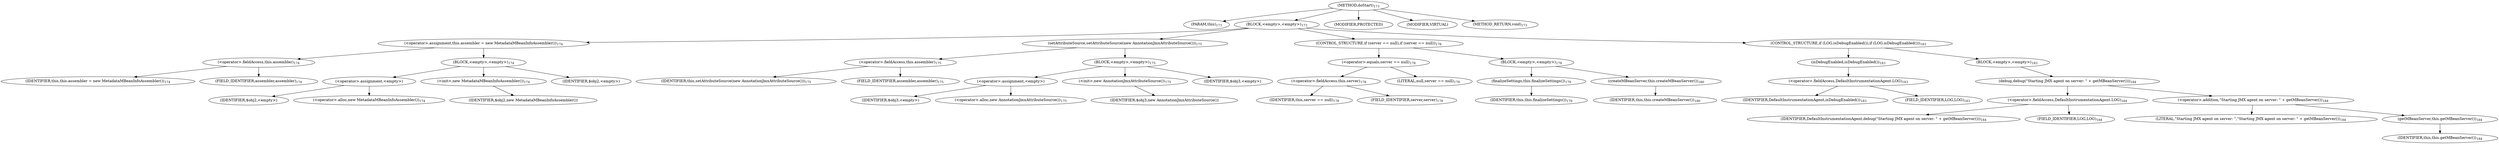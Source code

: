 digraph "doStart" {  
"402" [label = <(METHOD,doStart)<SUB>173</SUB>> ]
"9" [label = <(PARAM,this)<SUB>173</SUB>> ]
"403" [label = <(BLOCK,&lt;empty&gt;,&lt;empty&gt;)<SUB>173</SUB>> ]
"404" [label = <(&lt;operator&gt;.assignment,this.assembler = new MetadataMBeanInfoAssembler())<SUB>174</SUB>> ]
"405" [label = <(&lt;operator&gt;.fieldAccess,this.assembler)<SUB>174</SUB>> ]
"406" [label = <(IDENTIFIER,this,this.assembler = new MetadataMBeanInfoAssembler())<SUB>174</SUB>> ]
"407" [label = <(FIELD_IDENTIFIER,assembler,assembler)<SUB>174</SUB>> ]
"408" [label = <(BLOCK,&lt;empty&gt;,&lt;empty&gt;)<SUB>174</SUB>> ]
"409" [label = <(&lt;operator&gt;.assignment,&lt;empty&gt;)> ]
"410" [label = <(IDENTIFIER,$obj2,&lt;empty&gt;)> ]
"411" [label = <(&lt;operator&gt;.alloc,new MetadataMBeanInfoAssembler())<SUB>174</SUB>> ]
"412" [label = <(&lt;init&gt;,new MetadataMBeanInfoAssembler())<SUB>174</SUB>> ]
"413" [label = <(IDENTIFIER,$obj2,new MetadataMBeanInfoAssembler())> ]
"414" [label = <(IDENTIFIER,$obj2,&lt;empty&gt;)> ]
"415" [label = <(setAttributeSource,setAttributeSource(new AnnotationJmxAttributeSource()))<SUB>175</SUB>> ]
"416" [label = <(&lt;operator&gt;.fieldAccess,this.assembler)<SUB>175</SUB>> ]
"417" [label = <(IDENTIFIER,this,setAttributeSource(new AnnotationJmxAttributeSource()))<SUB>175</SUB>> ]
"418" [label = <(FIELD_IDENTIFIER,assembler,assembler)<SUB>175</SUB>> ]
"419" [label = <(BLOCK,&lt;empty&gt;,&lt;empty&gt;)<SUB>175</SUB>> ]
"420" [label = <(&lt;operator&gt;.assignment,&lt;empty&gt;)> ]
"421" [label = <(IDENTIFIER,$obj3,&lt;empty&gt;)> ]
"422" [label = <(&lt;operator&gt;.alloc,new AnnotationJmxAttributeSource())<SUB>175</SUB>> ]
"423" [label = <(&lt;init&gt;,new AnnotationJmxAttributeSource())<SUB>175</SUB>> ]
"424" [label = <(IDENTIFIER,$obj3,new AnnotationJmxAttributeSource())> ]
"425" [label = <(IDENTIFIER,$obj3,&lt;empty&gt;)> ]
"426" [label = <(CONTROL_STRUCTURE,if (server == null),if (server == null))<SUB>178</SUB>> ]
"427" [label = <(&lt;operator&gt;.equals,server == null)<SUB>178</SUB>> ]
"428" [label = <(&lt;operator&gt;.fieldAccess,this.server)<SUB>178</SUB>> ]
"429" [label = <(IDENTIFIER,this,server == null)<SUB>178</SUB>> ]
"430" [label = <(FIELD_IDENTIFIER,server,server)<SUB>178</SUB>> ]
"431" [label = <(LITERAL,null,server == null)<SUB>178</SUB>> ]
"432" [label = <(BLOCK,&lt;empty&gt;,&lt;empty&gt;)<SUB>178</SUB>> ]
"433" [label = <(finalizeSettings,this.finalizeSettings())<SUB>179</SUB>> ]
"8" [label = <(IDENTIFIER,this,this.finalizeSettings())<SUB>179</SUB>> ]
"434" [label = <(createMBeanServer,this.createMBeanServer())<SUB>180</SUB>> ]
"10" [label = <(IDENTIFIER,this,this.createMBeanServer())<SUB>180</SUB>> ]
"435" [label = <(CONTROL_STRUCTURE,if (LOG.isDebugEnabled()),if (LOG.isDebugEnabled()))<SUB>183</SUB>> ]
"436" [label = <(isDebugEnabled,isDebugEnabled())<SUB>183</SUB>> ]
"437" [label = <(&lt;operator&gt;.fieldAccess,DefaultInstrumentationAgent.LOG)<SUB>183</SUB>> ]
"438" [label = <(IDENTIFIER,DefaultInstrumentationAgent,isDebugEnabled())<SUB>183</SUB>> ]
"439" [label = <(FIELD_IDENTIFIER,LOG,LOG)<SUB>183</SUB>> ]
"440" [label = <(BLOCK,&lt;empty&gt;,&lt;empty&gt;)<SUB>183</SUB>> ]
"441" [label = <(debug,debug(&quot;Starting JMX agent on server: &quot; + getMBeanServer()))<SUB>184</SUB>> ]
"442" [label = <(&lt;operator&gt;.fieldAccess,DefaultInstrumentationAgent.LOG)<SUB>184</SUB>> ]
"443" [label = <(IDENTIFIER,DefaultInstrumentationAgent,debug(&quot;Starting JMX agent on server: &quot; + getMBeanServer()))<SUB>184</SUB>> ]
"444" [label = <(FIELD_IDENTIFIER,LOG,LOG)<SUB>184</SUB>> ]
"445" [label = <(&lt;operator&gt;.addition,&quot;Starting JMX agent on server: &quot; + getMBeanServer())<SUB>184</SUB>> ]
"446" [label = <(LITERAL,&quot;Starting JMX agent on server: &quot;,&quot;Starting JMX agent on server: &quot; + getMBeanServer())<SUB>184</SUB>> ]
"447" [label = <(getMBeanServer,this.getMBeanServer())<SUB>184</SUB>> ]
"11" [label = <(IDENTIFIER,this,this.getMBeanServer())<SUB>184</SUB>> ]
"448" [label = <(MODIFIER,PROTECTED)> ]
"449" [label = <(MODIFIER,VIRTUAL)> ]
"450" [label = <(METHOD_RETURN,void)<SUB>173</SUB>> ]
  "402" -> "9" 
  "402" -> "403" 
  "402" -> "448" 
  "402" -> "449" 
  "402" -> "450" 
  "403" -> "404" 
  "403" -> "415" 
  "403" -> "426" 
  "403" -> "435" 
  "404" -> "405" 
  "404" -> "408" 
  "405" -> "406" 
  "405" -> "407" 
  "408" -> "409" 
  "408" -> "412" 
  "408" -> "414" 
  "409" -> "410" 
  "409" -> "411" 
  "412" -> "413" 
  "415" -> "416" 
  "415" -> "419" 
  "416" -> "417" 
  "416" -> "418" 
  "419" -> "420" 
  "419" -> "423" 
  "419" -> "425" 
  "420" -> "421" 
  "420" -> "422" 
  "423" -> "424" 
  "426" -> "427" 
  "426" -> "432" 
  "427" -> "428" 
  "427" -> "431" 
  "428" -> "429" 
  "428" -> "430" 
  "432" -> "433" 
  "432" -> "434" 
  "433" -> "8" 
  "434" -> "10" 
  "435" -> "436" 
  "435" -> "440" 
  "436" -> "437" 
  "437" -> "438" 
  "437" -> "439" 
  "440" -> "441" 
  "441" -> "442" 
  "441" -> "445" 
  "442" -> "443" 
  "442" -> "444" 
  "445" -> "446" 
  "445" -> "447" 
  "447" -> "11" 
}
